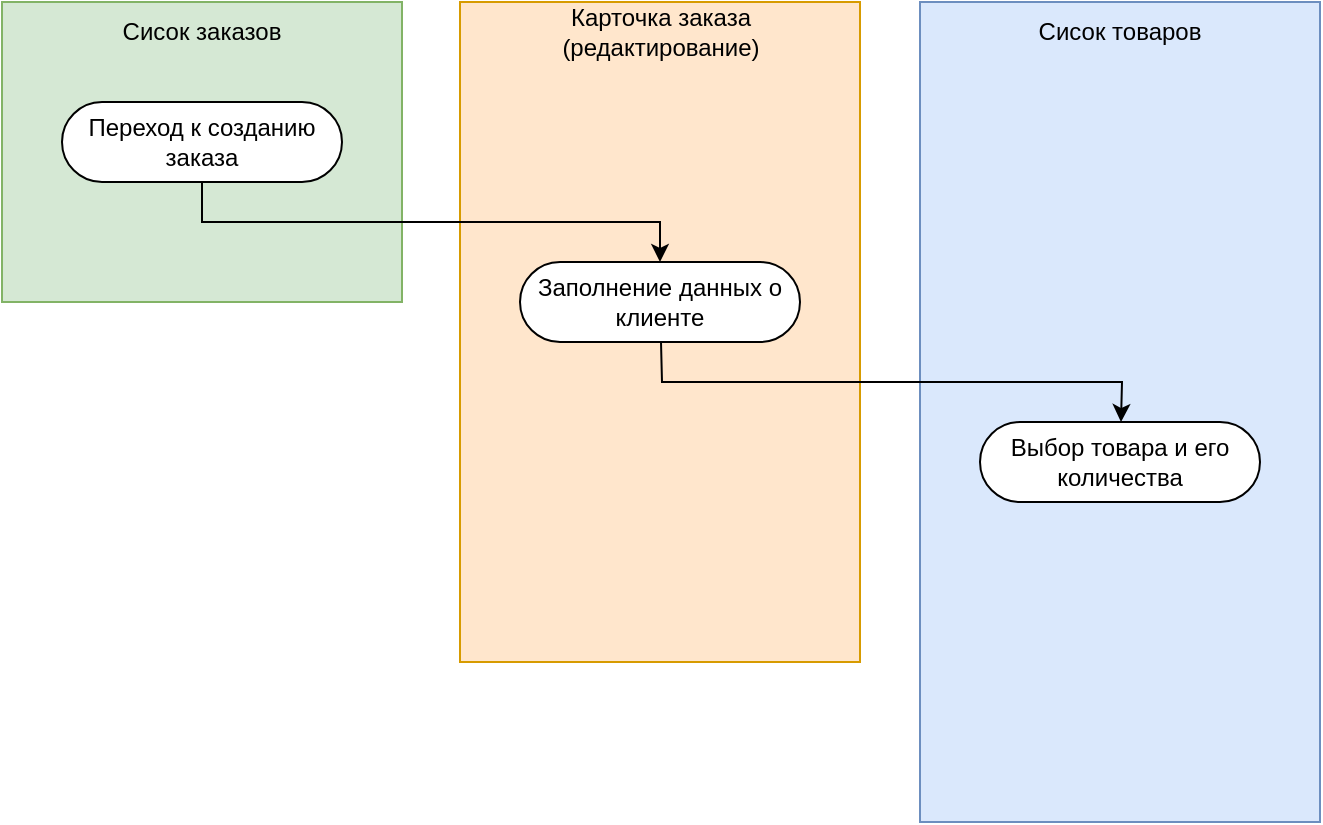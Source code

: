 <mxfile version="23.1.6" type="github">
  <diagram name="Страница — 1" id="nqXz_0HKSwVQaKeMUhBi">
    <mxGraphModel dx="989" dy="592" grid="1" gridSize="10" guides="1" tooltips="1" connect="1" arrows="1" fold="1" page="1" pageScale="1" pageWidth="827" pageHeight="1169" math="0" shadow="0">
      <root>
        <mxCell id="0" />
        <mxCell id="1" parent="0" />
        <mxCell id="gB4-eb9cxqX3VFE69eWH-1" value="" style="whiteSpace=wrap;html=1;fillColor=#ffe6cc;strokeColor=#d79b00;" vertex="1" parent="1">
          <mxGeometry x="319" y="210" width="200" height="330" as="geometry" />
        </mxCell>
        <mxCell id="gB4-eb9cxqX3VFE69eWH-2" value="" style="whiteSpace=wrap;html=1;fillColor=#d5e8d4;strokeColor=#82b366;" vertex="1" parent="1">
          <mxGeometry x="90" y="210" width="200" height="150" as="geometry" />
        </mxCell>
        <mxCell id="gB4-eb9cxqX3VFE69eWH-5" value="Сисок заказов" style="text;html=1;align=center;verticalAlign=middle;whiteSpace=wrap;rounded=0;fontColor=#000000;" vertex="1" parent="1">
          <mxGeometry x="145" y="210" width="90" height="30" as="geometry" />
        </mxCell>
        <mxCell id="gB4-eb9cxqX3VFE69eWH-6" value="Карточка заказа (редактирование)" style="text;html=1;align=center;verticalAlign=middle;whiteSpace=wrap;rounded=0;fontColor=#000000;" vertex="1" parent="1">
          <mxGeometry x="363.5" y="210" width="111" height="30" as="geometry" />
        </mxCell>
        <mxCell id="gB4-eb9cxqX3VFE69eWH-7" value="Переход к созданию заказа" style="rounded=1;whiteSpace=wrap;html=1;arcSize=50;" vertex="1" parent="1">
          <mxGeometry x="120" y="260" width="140" height="40" as="geometry" />
        </mxCell>
        <mxCell id="gB4-eb9cxqX3VFE69eWH-8" value="Заполнение данных о клиенте" style="rounded=1;whiteSpace=wrap;html=1;arcSize=50;" vertex="1" parent="1">
          <mxGeometry x="349" y="340" width="140" height="40" as="geometry" />
        </mxCell>
        <mxCell id="gB4-eb9cxqX3VFE69eWH-10" value="" style="endArrow=classic;html=1;rounded=0;" edge="1" parent="1" source="gB4-eb9cxqX3VFE69eWH-7" target="gB4-eb9cxqX3VFE69eWH-8">
          <mxGeometry width="50" height="50" relative="1" as="geometry">
            <mxPoint x="179" y="390" as="sourcePoint" />
            <mxPoint x="229" y="340" as="targetPoint" />
            <Array as="points">
              <mxPoint x="190" y="320" />
              <mxPoint x="419" y="320" />
            </Array>
          </mxGeometry>
        </mxCell>
        <mxCell id="gB4-eb9cxqX3VFE69eWH-12" value="" style="whiteSpace=wrap;html=1;fillColor=#dae8fc;strokeColor=#6c8ebf;" vertex="1" parent="1">
          <mxGeometry x="549" y="210" width="200" height="410" as="geometry" />
        </mxCell>
        <mxCell id="gB4-eb9cxqX3VFE69eWH-13" value="Сисок товаров" style="text;html=1;align=center;verticalAlign=middle;whiteSpace=wrap;rounded=0;fontColor=#000000;" vertex="1" parent="1">
          <mxGeometry x="604" y="210" width="90" height="30" as="geometry" />
        </mxCell>
        <mxCell id="gB4-eb9cxqX3VFE69eWH-14" value="Выбор товара и его количества" style="rounded=1;whiteSpace=wrap;html=1;arcSize=50;" vertex="1" parent="1">
          <mxGeometry x="579" y="420" width="140" height="40" as="geometry" />
        </mxCell>
        <mxCell id="gB4-eb9cxqX3VFE69eWH-15" value="" style="endArrow=classic;html=1;rounded=0;" edge="1" parent="1" source="gB4-eb9cxqX3VFE69eWH-8" target="gB4-eb9cxqX3VFE69eWH-14">
          <mxGeometry width="50" height="50" relative="1" as="geometry">
            <mxPoint x="235" y="500" as="sourcePoint" />
            <mxPoint x="285" y="450" as="targetPoint" />
            <Array as="points">
              <mxPoint x="420" y="400" />
              <mxPoint x="650" y="400" />
            </Array>
          </mxGeometry>
        </mxCell>
      </root>
    </mxGraphModel>
  </diagram>
</mxfile>
